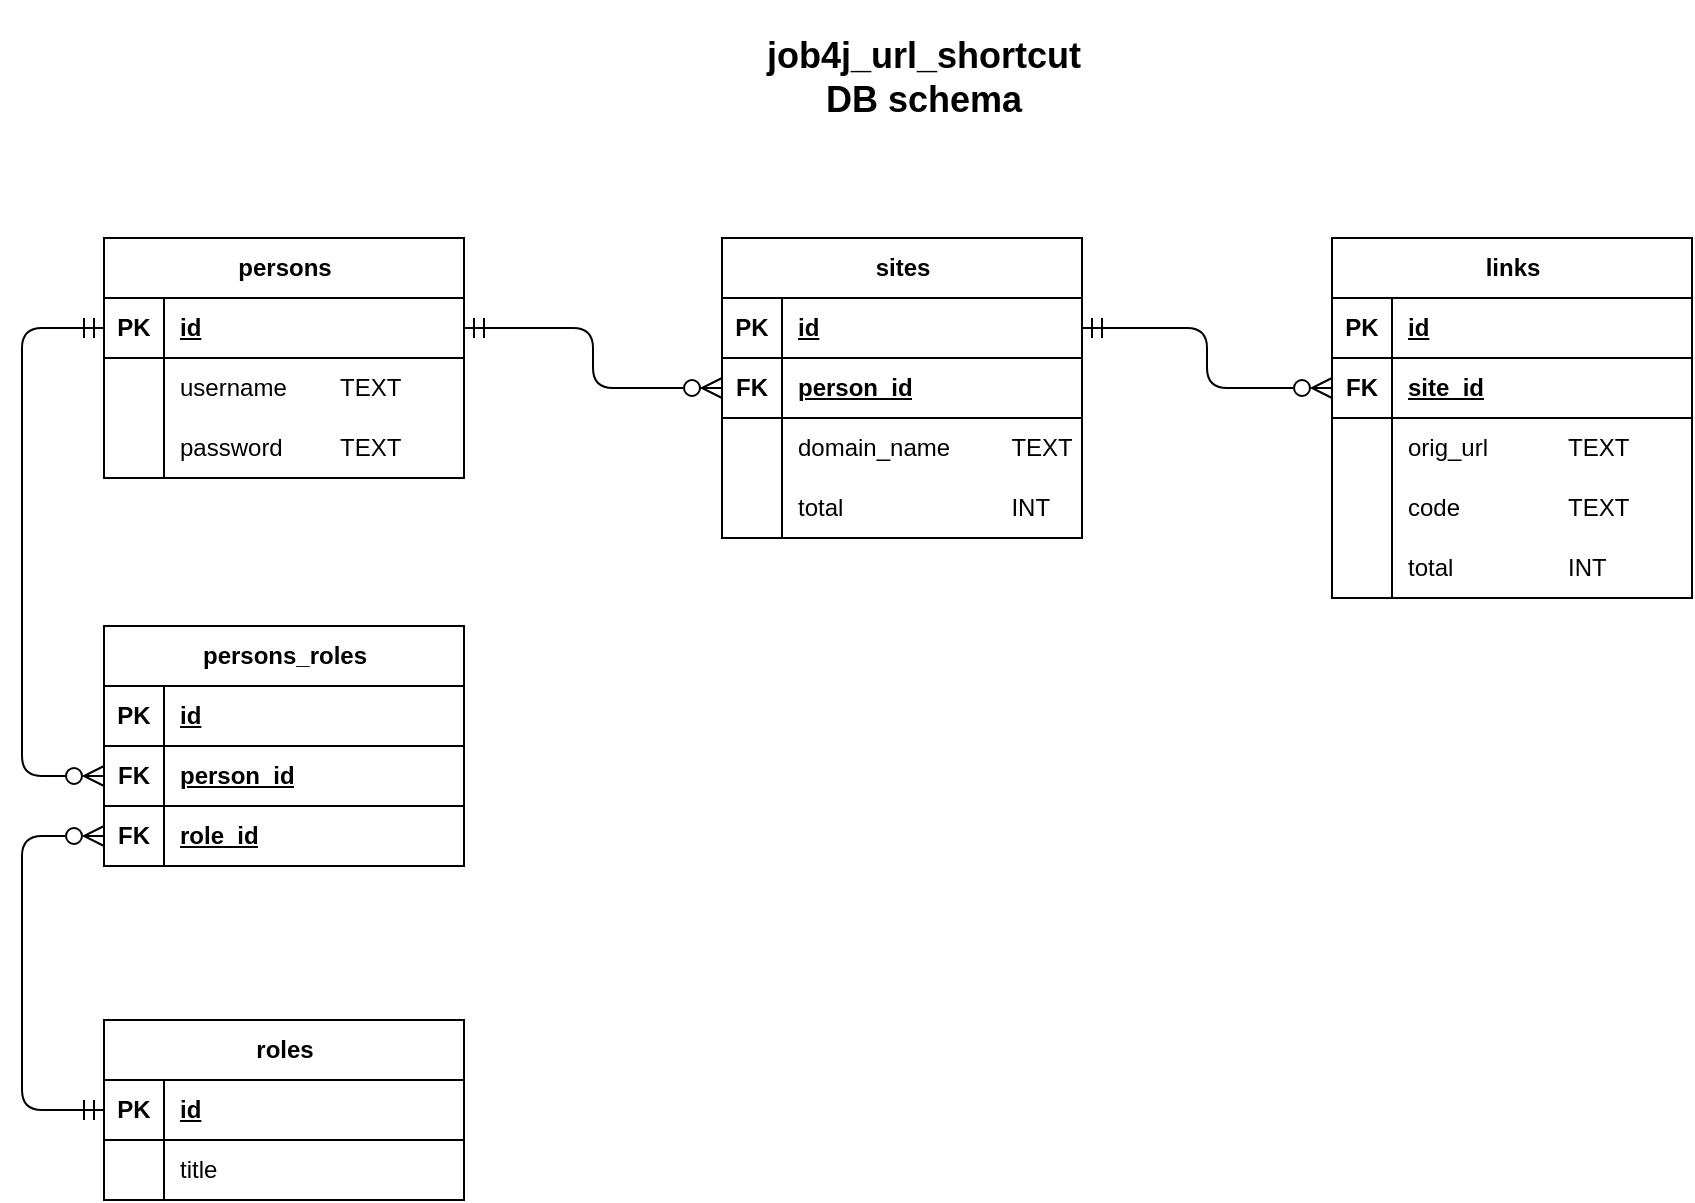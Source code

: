<mxfile version="28.0.4">
  <diagram name="url_shortcut" id="GSsEakYXRcUFriyNv3Ls">
    <mxGraphModel dx="1044" dy="1496" grid="1" gridSize="10" guides="1" tooltips="1" connect="1" arrows="1" fold="1" page="1" pageScale="1" pageWidth="1169" pageHeight="827" background="none" math="0" shadow="0">
      <root>
        <mxCell id="0" />
        <mxCell id="1" parent="0" />
        <mxCell id="Qs2FUfzR-LDRtW6rFtIG-1" value="&lt;b&gt;&lt;font style=&quot;font-size: 18px;&quot;&gt;job4j_url_shortcut&lt;/font&gt;&lt;/b&gt;&lt;div&gt;&lt;b&gt;&lt;font style=&quot;font-size: 18px;&quot;&gt;DB schema&lt;/font&gt;&lt;/b&gt;&lt;/div&gt;" style="text;strokeColor=none;fillColor=none;html=1;align=center;verticalAlign=middle;whiteSpace=wrap;rounded=0;fontSize=16;" parent="1" vertex="1">
          <mxGeometry x="457" y="-778" width="256" height="77" as="geometry" />
        </mxCell>
        <mxCell id="Qs2FUfzR-LDRtW6rFtIG-6" value="links" style="shape=table;startSize=30;container=1;collapsible=1;childLayout=tableLayout;fixedRows=1;rowLines=0;fontStyle=1;align=center;resizeLast=1;html=1;" parent="1" vertex="1">
          <mxGeometry x="789" y="-659" width="180" height="180" as="geometry" />
        </mxCell>
        <mxCell id="Qs2FUfzR-LDRtW6rFtIG-7" value="" style="shape=tableRow;horizontal=0;startSize=0;swimlaneHead=0;swimlaneBody=0;fillColor=none;collapsible=0;dropTarget=0;points=[[0,0.5],[1,0.5]];portConstraint=eastwest;top=0;left=0;right=0;bottom=1;" parent="Qs2FUfzR-LDRtW6rFtIG-6" vertex="1">
          <mxGeometry y="30" width="180" height="30" as="geometry" />
        </mxCell>
        <mxCell id="Qs2FUfzR-LDRtW6rFtIG-8" value="PK" style="shape=partialRectangle;connectable=0;fillColor=none;top=0;left=0;bottom=0;right=0;fontStyle=1;overflow=hidden;whiteSpace=wrap;html=1;" parent="Qs2FUfzR-LDRtW6rFtIG-7" vertex="1">
          <mxGeometry width="30" height="30" as="geometry">
            <mxRectangle width="30" height="30" as="alternateBounds" />
          </mxGeometry>
        </mxCell>
        <mxCell id="Qs2FUfzR-LDRtW6rFtIG-9" value="id" style="shape=partialRectangle;connectable=0;fillColor=none;top=0;left=0;bottom=0;right=0;align=left;spacingLeft=6;fontStyle=5;overflow=hidden;whiteSpace=wrap;html=1;" parent="Qs2FUfzR-LDRtW6rFtIG-7" vertex="1">
          <mxGeometry x="30" width="150" height="30" as="geometry">
            <mxRectangle width="150" height="30" as="alternateBounds" />
          </mxGeometry>
        </mxCell>
        <mxCell id="OS5QoEup-B2gndmDLwAw-1" value="" style="shape=tableRow;horizontal=0;startSize=0;swimlaneHead=0;swimlaneBody=0;fillColor=none;collapsible=0;dropTarget=0;points=[[0,0.5],[1,0.5]];portConstraint=eastwest;top=0;left=0;right=0;bottom=1;" parent="Qs2FUfzR-LDRtW6rFtIG-6" vertex="1">
          <mxGeometry y="60" width="180" height="30" as="geometry" />
        </mxCell>
        <mxCell id="OS5QoEup-B2gndmDLwAw-2" value="FK" style="shape=partialRectangle;connectable=0;fillColor=none;top=0;left=0;bottom=0;right=0;fontStyle=1;overflow=hidden;whiteSpace=wrap;html=1;" parent="OS5QoEup-B2gndmDLwAw-1" vertex="1">
          <mxGeometry width="30" height="30" as="geometry">
            <mxRectangle width="30" height="30" as="alternateBounds" />
          </mxGeometry>
        </mxCell>
        <mxCell id="OS5QoEup-B2gndmDLwAw-3" value="site_id" style="shape=partialRectangle;connectable=0;fillColor=none;top=0;left=0;bottom=0;right=0;align=left;spacingLeft=6;fontStyle=5;overflow=hidden;whiteSpace=wrap;html=1;" parent="OS5QoEup-B2gndmDLwAw-1" vertex="1">
          <mxGeometry x="30" width="150" height="30" as="geometry">
            <mxRectangle width="150" height="30" as="alternateBounds" />
          </mxGeometry>
        </mxCell>
        <mxCell id="Qs2FUfzR-LDRtW6rFtIG-10" value="" style="shape=tableRow;horizontal=0;startSize=0;swimlaneHead=0;swimlaneBody=0;fillColor=none;collapsible=0;dropTarget=0;points=[[0,0.5],[1,0.5]];portConstraint=eastwest;top=0;left=0;right=0;bottom=0;" parent="Qs2FUfzR-LDRtW6rFtIG-6" vertex="1">
          <mxGeometry y="90" width="180" height="30" as="geometry" />
        </mxCell>
        <mxCell id="Qs2FUfzR-LDRtW6rFtIG-11" value="" style="shape=partialRectangle;connectable=0;fillColor=none;top=0;left=0;bottom=0;right=0;editable=1;overflow=hidden;whiteSpace=wrap;html=1;" parent="Qs2FUfzR-LDRtW6rFtIG-10" vertex="1">
          <mxGeometry width="30" height="30" as="geometry">
            <mxRectangle width="30" height="30" as="alternateBounds" />
          </mxGeometry>
        </mxCell>
        <mxCell id="Qs2FUfzR-LDRtW6rFtIG-12" value="orig_url&lt;span style=&quot;white-space: pre;&quot;&gt;&#x9;&lt;span style=&quot;white-space: pre;&quot;&gt;&#x9;&lt;/span&gt;&lt;/span&gt;TEXT" style="shape=partialRectangle;connectable=0;fillColor=none;top=0;left=0;bottom=0;right=0;align=left;spacingLeft=6;overflow=hidden;whiteSpace=wrap;html=1;" parent="Qs2FUfzR-LDRtW6rFtIG-10" vertex="1">
          <mxGeometry x="30" width="150" height="30" as="geometry">
            <mxRectangle width="150" height="30" as="alternateBounds" />
          </mxGeometry>
        </mxCell>
        <mxCell id="OS5QoEup-B2gndmDLwAw-101" value="" style="shape=tableRow;horizontal=0;startSize=0;swimlaneHead=0;swimlaneBody=0;fillColor=none;collapsible=0;dropTarget=0;points=[[0,0.5],[1,0.5]];portConstraint=eastwest;top=0;left=0;right=0;bottom=0;" parent="Qs2FUfzR-LDRtW6rFtIG-6" vertex="1">
          <mxGeometry y="120" width="180" height="30" as="geometry" />
        </mxCell>
        <mxCell id="OS5QoEup-B2gndmDLwAw-102" value="" style="shape=partialRectangle;connectable=0;fillColor=none;top=0;left=0;bottom=0;right=0;editable=1;overflow=hidden;whiteSpace=wrap;html=1;" parent="OS5QoEup-B2gndmDLwAw-101" vertex="1">
          <mxGeometry width="30" height="30" as="geometry">
            <mxRectangle width="30" height="30" as="alternateBounds" />
          </mxGeometry>
        </mxCell>
        <mxCell id="OS5QoEup-B2gndmDLwAw-103" value="code&lt;span style=&quot;white-space: pre;&quot;&gt;&lt;span style=&quot;white-space: pre;&quot;&gt;&#x9;&lt;span style=&quot;white-space: pre;&quot;&gt;&#x9;&lt;/span&gt;&lt;/span&gt;&lt;/span&gt;TEXT" style="shape=partialRectangle;connectable=0;fillColor=none;top=0;left=0;bottom=0;right=0;align=left;spacingLeft=6;overflow=hidden;whiteSpace=wrap;html=1;" parent="OS5QoEup-B2gndmDLwAw-101" vertex="1">
          <mxGeometry x="30" width="150" height="30" as="geometry">
            <mxRectangle width="150" height="30" as="alternateBounds" />
          </mxGeometry>
        </mxCell>
        <mxCell id="OS5QoEup-B2gndmDLwAw-98" value="" style="shape=tableRow;horizontal=0;startSize=0;swimlaneHead=0;swimlaneBody=0;fillColor=none;collapsible=0;dropTarget=0;points=[[0,0.5],[1,0.5]];portConstraint=eastwest;top=0;left=0;right=0;bottom=0;" parent="Qs2FUfzR-LDRtW6rFtIG-6" vertex="1">
          <mxGeometry y="150" width="180" height="30" as="geometry" />
        </mxCell>
        <mxCell id="OS5QoEup-B2gndmDLwAw-99" value="" style="shape=partialRectangle;connectable=0;fillColor=none;top=0;left=0;bottom=0;right=0;editable=1;overflow=hidden;whiteSpace=wrap;html=1;" parent="OS5QoEup-B2gndmDLwAw-98" vertex="1">
          <mxGeometry width="30" height="30" as="geometry">
            <mxRectangle width="30" height="30" as="alternateBounds" />
          </mxGeometry>
        </mxCell>
        <mxCell id="OS5QoEup-B2gndmDLwAw-100" value="total&lt;span style=&quot;white-space: pre;&quot;&gt;&#x9;&lt;/span&gt;&lt;span style=&quot;white-space: pre;&quot;&gt;&#x9;&lt;span style=&quot;white-space: pre;&quot;&gt;&#x9;&lt;/span&gt;&lt;/span&gt;INT" style="shape=partialRectangle;connectable=0;fillColor=none;top=0;left=0;bottom=0;right=0;align=left;spacingLeft=6;overflow=hidden;whiteSpace=wrap;html=1;" parent="OS5QoEup-B2gndmDLwAw-98" vertex="1">
          <mxGeometry x="30" width="150" height="30" as="geometry">
            <mxRectangle width="150" height="30" as="alternateBounds" />
          </mxGeometry>
        </mxCell>
        <mxCell id="OS5QoEup-B2gndmDLwAw-11" value="persons" style="shape=table;startSize=30;container=1;collapsible=1;childLayout=tableLayout;fixedRows=1;rowLines=0;fontStyle=1;align=center;resizeLast=1;html=1;" parent="1" vertex="1">
          <mxGeometry x="175" y="-659" width="180" height="120" as="geometry" />
        </mxCell>
        <mxCell id="OS5QoEup-B2gndmDLwAw-12" value="" style="shape=tableRow;horizontal=0;startSize=0;swimlaneHead=0;swimlaneBody=0;fillColor=none;collapsible=0;dropTarget=0;points=[[0,0.5],[1,0.5]];portConstraint=eastwest;top=0;left=0;right=0;bottom=1;" parent="OS5QoEup-B2gndmDLwAw-11" vertex="1">
          <mxGeometry y="30" width="180" height="30" as="geometry" />
        </mxCell>
        <mxCell id="OS5QoEup-B2gndmDLwAw-13" value="PK" style="shape=partialRectangle;connectable=0;fillColor=none;top=0;left=0;bottom=0;right=0;fontStyle=1;overflow=hidden;whiteSpace=wrap;html=1;" parent="OS5QoEup-B2gndmDLwAw-12" vertex="1">
          <mxGeometry width="30" height="30" as="geometry">
            <mxRectangle width="30" height="30" as="alternateBounds" />
          </mxGeometry>
        </mxCell>
        <mxCell id="OS5QoEup-B2gndmDLwAw-14" value="id" style="shape=partialRectangle;connectable=0;fillColor=none;top=0;left=0;bottom=0;right=0;align=left;spacingLeft=6;fontStyle=5;overflow=hidden;whiteSpace=wrap;html=1;" parent="OS5QoEup-B2gndmDLwAw-12" vertex="1">
          <mxGeometry x="30" width="150" height="30" as="geometry">
            <mxRectangle width="150" height="30" as="alternateBounds" />
          </mxGeometry>
        </mxCell>
        <mxCell id="OS5QoEup-B2gndmDLwAw-15" value="" style="shape=tableRow;horizontal=0;startSize=0;swimlaneHead=0;swimlaneBody=0;fillColor=none;collapsible=0;dropTarget=0;points=[[0,0.5],[1,0.5]];portConstraint=eastwest;top=0;left=0;right=0;bottom=0;" parent="OS5QoEup-B2gndmDLwAw-11" vertex="1">
          <mxGeometry y="60" width="180" height="30" as="geometry" />
        </mxCell>
        <mxCell id="OS5QoEup-B2gndmDLwAw-16" value="" style="shape=partialRectangle;connectable=0;fillColor=none;top=0;left=0;bottom=0;right=0;editable=1;overflow=hidden;whiteSpace=wrap;html=1;" parent="OS5QoEup-B2gndmDLwAw-15" vertex="1">
          <mxGeometry width="30" height="30" as="geometry">
            <mxRectangle width="30" height="30" as="alternateBounds" />
          </mxGeometry>
        </mxCell>
        <mxCell id="OS5QoEup-B2gndmDLwAw-17" value="username&lt;span style=&quot;white-space: pre;&quot;&gt;&#x9;&lt;/span&gt;TEXT" style="shape=partialRectangle;connectable=0;fillColor=none;top=0;left=0;bottom=0;right=0;align=left;spacingLeft=6;overflow=hidden;whiteSpace=wrap;html=1;" parent="OS5QoEup-B2gndmDLwAw-15" vertex="1">
          <mxGeometry x="30" width="150" height="30" as="geometry">
            <mxRectangle width="150" height="30" as="alternateBounds" />
          </mxGeometry>
        </mxCell>
        <mxCell id="OS5QoEup-B2gndmDLwAw-18" value="" style="shape=tableRow;horizontal=0;startSize=0;swimlaneHead=0;swimlaneBody=0;fillColor=none;collapsible=0;dropTarget=0;points=[[0,0.5],[1,0.5]];portConstraint=eastwest;top=0;left=0;right=0;bottom=0;" parent="OS5QoEup-B2gndmDLwAw-11" vertex="1">
          <mxGeometry y="90" width="180" height="30" as="geometry" />
        </mxCell>
        <mxCell id="OS5QoEup-B2gndmDLwAw-19" value="" style="shape=partialRectangle;connectable=0;fillColor=none;top=0;left=0;bottom=0;right=0;editable=1;overflow=hidden;whiteSpace=wrap;html=1;" parent="OS5QoEup-B2gndmDLwAw-18" vertex="1">
          <mxGeometry width="30" height="30" as="geometry">
            <mxRectangle width="30" height="30" as="alternateBounds" />
          </mxGeometry>
        </mxCell>
        <mxCell id="OS5QoEup-B2gndmDLwAw-20" value="password&lt;span style=&quot;white-space: pre;&quot;&gt;&#x9;&lt;/span&gt;&lt;span style=&quot;white-space: pre;&quot;&gt;&#x9;&lt;/span&gt;TEXT" style="shape=partialRectangle;connectable=0;fillColor=none;top=0;left=0;bottom=0;right=0;align=left;spacingLeft=6;overflow=hidden;whiteSpace=wrap;html=1;" parent="OS5QoEup-B2gndmDLwAw-18" vertex="1">
          <mxGeometry x="30" width="150" height="30" as="geometry">
            <mxRectangle width="150" height="30" as="alternateBounds" />
          </mxGeometry>
        </mxCell>
        <mxCell id="OS5QoEup-B2gndmDLwAw-24" value="sites" style="shape=table;startSize=30;container=1;collapsible=1;childLayout=tableLayout;fixedRows=1;rowLines=0;fontStyle=1;align=center;resizeLast=1;html=1;" parent="1" vertex="1">
          <mxGeometry x="484" y="-659" width="180" height="150" as="geometry" />
        </mxCell>
        <mxCell id="OS5QoEup-B2gndmDLwAw-69" value="" style="shape=tableRow;horizontal=0;startSize=0;swimlaneHead=0;swimlaneBody=0;fillColor=none;collapsible=0;dropTarget=0;points=[[0,0.5],[1,0.5]];portConstraint=eastwest;top=0;left=0;right=0;bottom=1;" parent="OS5QoEup-B2gndmDLwAw-24" vertex="1">
          <mxGeometry y="30" width="180" height="30" as="geometry" />
        </mxCell>
        <mxCell id="OS5QoEup-B2gndmDLwAw-70" value="PK" style="shape=partialRectangle;connectable=0;fillColor=none;top=0;left=0;bottom=0;right=0;fontStyle=1;overflow=hidden;whiteSpace=wrap;html=1;" parent="OS5QoEup-B2gndmDLwAw-69" vertex="1">
          <mxGeometry width="30" height="30" as="geometry">
            <mxRectangle width="30" height="30" as="alternateBounds" />
          </mxGeometry>
        </mxCell>
        <mxCell id="OS5QoEup-B2gndmDLwAw-71" value="id" style="shape=partialRectangle;connectable=0;fillColor=none;top=0;left=0;bottom=0;right=0;align=left;spacingLeft=6;fontStyle=5;overflow=hidden;whiteSpace=wrap;html=1;" parent="OS5QoEup-B2gndmDLwAw-69" vertex="1">
          <mxGeometry x="30" width="150" height="30" as="geometry">
            <mxRectangle width="150" height="30" as="alternateBounds" />
          </mxGeometry>
        </mxCell>
        <mxCell id="OS5QoEup-B2gndmDLwAw-25" value="" style="shape=tableRow;horizontal=0;startSize=0;swimlaneHead=0;swimlaneBody=0;fillColor=none;collapsible=0;dropTarget=0;points=[[0,0.5],[1,0.5]];portConstraint=eastwest;top=0;left=0;right=0;bottom=1;" parent="OS5QoEup-B2gndmDLwAw-24" vertex="1">
          <mxGeometry y="60" width="180" height="30" as="geometry" />
        </mxCell>
        <mxCell id="OS5QoEup-B2gndmDLwAw-26" value="FK" style="shape=partialRectangle;connectable=0;fillColor=none;top=0;left=0;bottom=0;right=0;fontStyle=1;overflow=hidden;whiteSpace=wrap;html=1;" parent="OS5QoEup-B2gndmDLwAw-25" vertex="1">
          <mxGeometry width="30" height="30" as="geometry">
            <mxRectangle width="30" height="30" as="alternateBounds" />
          </mxGeometry>
        </mxCell>
        <mxCell id="OS5QoEup-B2gndmDLwAw-27" value="person_id" style="shape=partialRectangle;connectable=0;fillColor=none;top=0;left=0;bottom=0;right=0;align=left;spacingLeft=6;fontStyle=5;overflow=hidden;whiteSpace=wrap;html=1;" parent="OS5QoEup-B2gndmDLwAw-25" vertex="1">
          <mxGeometry x="30" width="150" height="30" as="geometry">
            <mxRectangle width="150" height="30" as="alternateBounds" />
          </mxGeometry>
        </mxCell>
        <mxCell id="OS5QoEup-B2gndmDLwAw-28" value="" style="shape=tableRow;horizontal=0;startSize=0;swimlaneHead=0;swimlaneBody=0;fillColor=none;collapsible=0;dropTarget=0;points=[[0,0.5],[1,0.5]];portConstraint=eastwest;top=0;left=0;right=0;bottom=0;" parent="OS5QoEup-B2gndmDLwAw-24" vertex="1">
          <mxGeometry y="90" width="180" height="30" as="geometry" />
        </mxCell>
        <mxCell id="OS5QoEup-B2gndmDLwAw-29" value="" style="shape=partialRectangle;connectable=0;fillColor=none;top=0;left=0;bottom=0;right=0;editable=1;overflow=hidden;whiteSpace=wrap;html=1;" parent="OS5QoEup-B2gndmDLwAw-28" vertex="1">
          <mxGeometry width="30" height="30" as="geometry">
            <mxRectangle width="30" height="30" as="alternateBounds" />
          </mxGeometry>
        </mxCell>
        <mxCell id="OS5QoEup-B2gndmDLwAw-30" value="domain_name&lt;span style=&quot;white-space: pre;&quot;&gt;&#x9;&lt;/span&gt;&lt;span style=&quot;white-space: pre;&quot;&gt;&#x9;&lt;/span&gt;TEXT" style="shape=partialRectangle;connectable=0;fillColor=none;top=0;left=0;bottom=0;right=0;align=left;spacingLeft=6;overflow=hidden;whiteSpace=wrap;html=1;" parent="OS5QoEup-B2gndmDLwAw-28" vertex="1">
          <mxGeometry x="30" width="150" height="30" as="geometry">
            <mxRectangle width="150" height="30" as="alternateBounds" />
          </mxGeometry>
        </mxCell>
        <mxCell id="OS5QoEup-B2gndmDLwAw-31" value="" style="shape=tableRow;horizontal=0;startSize=0;swimlaneHead=0;swimlaneBody=0;fillColor=none;collapsible=0;dropTarget=0;points=[[0,0.5],[1,0.5]];portConstraint=eastwest;top=0;left=0;right=0;bottom=0;" parent="OS5QoEup-B2gndmDLwAw-24" vertex="1">
          <mxGeometry y="120" width="180" height="30" as="geometry" />
        </mxCell>
        <mxCell id="OS5QoEup-B2gndmDLwAw-32" value="" style="shape=partialRectangle;connectable=0;fillColor=none;top=0;left=0;bottom=0;right=0;editable=1;overflow=hidden;whiteSpace=wrap;html=1;" parent="OS5QoEup-B2gndmDLwAw-31" vertex="1">
          <mxGeometry width="30" height="30" as="geometry">
            <mxRectangle width="30" height="30" as="alternateBounds" />
          </mxGeometry>
        </mxCell>
        <mxCell id="OS5QoEup-B2gndmDLwAw-33" value="total&lt;span style=&quot;white-space: pre;&quot;&gt;&#x9;&lt;/span&gt;&lt;span style=&quot;white-space: pre;&quot;&gt;&#x9;&lt;/span&gt;&lt;span style=&quot;white-space: pre;&quot;&gt;&#x9;&lt;/span&gt;&lt;span style=&quot;white-space: pre;&quot;&gt;&#x9;&lt;/span&gt;INT" style="shape=partialRectangle;connectable=0;fillColor=none;top=0;left=0;bottom=0;right=0;align=left;spacingLeft=6;overflow=hidden;whiteSpace=wrap;html=1;" parent="OS5QoEup-B2gndmDLwAw-31" vertex="1">
          <mxGeometry x="30" width="150" height="30" as="geometry">
            <mxRectangle width="150" height="30" as="alternateBounds" />
          </mxGeometry>
        </mxCell>
        <mxCell id="OS5QoEup-B2gndmDLwAw-37" value="persons_roles" style="shape=table;startSize=30;container=1;collapsible=1;childLayout=tableLayout;fixedRows=1;rowLines=0;fontStyle=1;align=center;resizeLast=1;html=1;" parent="1" vertex="1">
          <mxGeometry x="175" y="-465" width="180" height="120" as="geometry" />
        </mxCell>
        <mxCell id="OS5QoEup-B2gndmDLwAw-63" value="" style="shape=tableRow;horizontal=0;startSize=0;swimlaneHead=0;swimlaneBody=0;fillColor=none;collapsible=0;dropTarget=0;points=[[0,0.5],[1,0.5]];portConstraint=eastwest;top=0;left=0;right=0;bottom=1;" parent="OS5QoEup-B2gndmDLwAw-37" vertex="1">
          <mxGeometry y="30" width="180" height="30" as="geometry" />
        </mxCell>
        <mxCell id="OS5QoEup-B2gndmDLwAw-64" value="PK" style="shape=partialRectangle;connectable=0;fillColor=none;top=0;left=0;bottom=0;right=0;fontStyle=1;overflow=hidden;whiteSpace=wrap;html=1;" parent="OS5QoEup-B2gndmDLwAw-63" vertex="1">
          <mxGeometry width="30" height="30" as="geometry">
            <mxRectangle width="30" height="30" as="alternateBounds" />
          </mxGeometry>
        </mxCell>
        <mxCell id="OS5QoEup-B2gndmDLwAw-65" value="id" style="shape=partialRectangle;connectable=0;fillColor=none;top=0;left=0;bottom=0;right=0;align=left;spacingLeft=6;fontStyle=5;overflow=hidden;whiteSpace=wrap;html=1;" parent="OS5QoEup-B2gndmDLwAw-63" vertex="1">
          <mxGeometry x="30" width="150" height="30" as="geometry">
            <mxRectangle width="150" height="30" as="alternateBounds" />
          </mxGeometry>
        </mxCell>
        <mxCell id="OS5QoEup-B2gndmDLwAw-66" value="" style="shape=tableRow;horizontal=0;startSize=0;swimlaneHead=0;swimlaneBody=0;fillColor=none;collapsible=0;dropTarget=0;points=[[0,0.5],[1,0.5]];portConstraint=eastwest;top=0;left=0;right=0;bottom=1;" parent="OS5QoEup-B2gndmDLwAw-37" vertex="1">
          <mxGeometry y="60" width="180" height="30" as="geometry" />
        </mxCell>
        <mxCell id="OS5QoEup-B2gndmDLwAw-67" value="FK" style="shape=partialRectangle;connectable=0;fillColor=none;top=0;left=0;bottom=0;right=0;fontStyle=1;overflow=hidden;whiteSpace=wrap;html=1;" parent="OS5QoEup-B2gndmDLwAw-66" vertex="1">
          <mxGeometry width="30" height="30" as="geometry">
            <mxRectangle width="30" height="30" as="alternateBounds" />
          </mxGeometry>
        </mxCell>
        <mxCell id="OS5QoEup-B2gndmDLwAw-68" value="&lt;span style=&quot;background-color: transparent; color: light-dark(rgb(0, 0, 0), rgb(255, 255, 255));&quot;&gt;person_id&lt;/span&gt;" style="shape=partialRectangle;connectable=0;fillColor=none;top=0;left=0;bottom=0;right=0;align=left;spacingLeft=6;fontStyle=5;overflow=hidden;whiteSpace=wrap;html=1;" parent="OS5QoEup-B2gndmDLwAw-66" vertex="1">
          <mxGeometry x="30" width="150" height="30" as="geometry">
            <mxRectangle width="150" height="30" as="alternateBounds" />
          </mxGeometry>
        </mxCell>
        <mxCell id="OS5QoEup-B2gndmDLwAw-38" value="" style="shape=tableRow;horizontal=0;startSize=0;swimlaneHead=0;swimlaneBody=0;fillColor=none;collapsible=0;dropTarget=0;points=[[0,0.5],[1,0.5]];portConstraint=eastwest;top=0;left=0;right=0;bottom=1;" parent="OS5QoEup-B2gndmDLwAw-37" vertex="1">
          <mxGeometry y="90" width="180" height="30" as="geometry" />
        </mxCell>
        <mxCell id="OS5QoEup-B2gndmDLwAw-39" value="FK" style="shape=partialRectangle;connectable=0;fillColor=none;top=0;left=0;bottom=0;right=0;fontStyle=1;overflow=hidden;whiteSpace=wrap;html=1;" parent="OS5QoEup-B2gndmDLwAw-38" vertex="1">
          <mxGeometry width="30" height="30" as="geometry">
            <mxRectangle width="30" height="30" as="alternateBounds" />
          </mxGeometry>
        </mxCell>
        <mxCell id="OS5QoEup-B2gndmDLwAw-40" value="role_id" style="shape=partialRectangle;connectable=0;fillColor=none;top=0;left=0;bottom=0;right=0;align=left;spacingLeft=6;fontStyle=5;overflow=hidden;whiteSpace=wrap;html=1;" parent="OS5QoEup-B2gndmDLwAw-38" vertex="1">
          <mxGeometry x="30" width="150" height="30" as="geometry">
            <mxRectangle width="150" height="30" as="alternateBounds" />
          </mxGeometry>
        </mxCell>
        <mxCell id="OS5QoEup-B2gndmDLwAw-50" value="roles" style="shape=table;startSize=30;container=1;collapsible=1;childLayout=tableLayout;fixedRows=1;rowLines=0;fontStyle=1;align=center;resizeLast=1;html=1;" parent="1" vertex="1">
          <mxGeometry x="175" y="-268" width="180" height="90" as="geometry" />
        </mxCell>
        <mxCell id="OS5QoEup-B2gndmDLwAw-51" value="" style="shape=tableRow;horizontal=0;startSize=0;swimlaneHead=0;swimlaneBody=0;fillColor=none;collapsible=0;dropTarget=0;points=[[0,0.5],[1,0.5]];portConstraint=eastwest;top=0;left=0;right=0;bottom=1;" parent="OS5QoEup-B2gndmDLwAw-50" vertex="1">
          <mxGeometry y="30" width="180" height="30" as="geometry" />
        </mxCell>
        <mxCell id="OS5QoEup-B2gndmDLwAw-52" value="PK" style="shape=partialRectangle;connectable=0;fillColor=none;top=0;left=0;bottom=0;right=0;fontStyle=1;overflow=hidden;whiteSpace=wrap;html=1;" parent="OS5QoEup-B2gndmDLwAw-51" vertex="1">
          <mxGeometry width="30" height="30" as="geometry">
            <mxRectangle width="30" height="30" as="alternateBounds" />
          </mxGeometry>
        </mxCell>
        <mxCell id="OS5QoEup-B2gndmDLwAw-53" value="id" style="shape=partialRectangle;connectable=0;fillColor=none;top=0;left=0;bottom=0;right=0;align=left;spacingLeft=6;fontStyle=5;overflow=hidden;whiteSpace=wrap;html=1;" parent="OS5QoEup-B2gndmDLwAw-51" vertex="1">
          <mxGeometry x="30" width="150" height="30" as="geometry">
            <mxRectangle width="150" height="30" as="alternateBounds" />
          </mxGeometry>
        </mxCell>
        <mxCell id="OS5QoEup-B2gndmDLwAw-54" value="" style="shape=tableRow;horizontal=0;startSize=0;swimlaneHead=0;swimlaneBody=0;fillColor=none;collapsible=0;dropTarget=0;points=[[0,0.5],[1,0.5]];portConstraint=eastwest;top=0;left=0;right=0;bottom=0;" parent="OS5QoEup-B2gndmDLwAw-50" vertex="1">
          <mxGeometry y="60" width="180" height="30" as="geometry" />
        </mxCell>
        <mxCell id="OS5QoEup-B2gndmDLwAw-55" value="" style="shape=partialRectangle;connectable=0;fillColor=none;top=0;left=0;bottom=0;right=0;editable=1;overflow=hidden;whiteSpace=wrap;html=1;" parent="OS5QoEup-B2gndmDLwAw-54" vertex="1">
          <mxGeometry width="30" height="30" as="geometry">
            <mxRectangle width="30" height="30" as="alternateBounds" />
          </mxGeometry>
        </mxCell>
        <mxCell id="OS5QoEup-B2gndmDLwAw-56" value="title" style="shape=partialRectangle;connectable=0;fillColor=none;top=0;left=0;bottom=0;right=0;align=left;spacingLeft=6;overflow=hidden;whiteSpace=wrap;html=1;" parent="OS5QoEup-B2gndmDLwAw-54" vertex="1">
          <mxGeometry x="30" width="150" height="30" as="geometry">
            <mxRectangle width="150" height="30" as="alternateBounds" />
          </mxGeometry>
        </mxCell>
        <mxCell id="OS5QoEup-B2gndmDLwAw-72" value="" style="edgeStyle=orthogonalEdgeStyle;fontSize=12;html=1;endArrow=ERzeroToMany;endFill=0;rounded=1;startSize=8;endSize=8;exitX=1;exitY=0.5;exitDx=0;exitDy=0;entryX=0;entryY=0.5;entryDx=0;entryDy=0;curved=0;startArrow=ERmandOne;startFill=0;" parent="1" source="OS5QoEup-B2gndmDLwAw-69" target="OS5QoEup-B2gndmDLwAw-1" edge="1">
          <mxGeometry width="100" height="100" relative="1" as="geometry">
            <mxPoint x="761" y="-289" as="sourcePoint" />
            <mxPoint x="861" y="-389" as="targetPoint" />
          </mxGeometry>
        </mxCell>
        <mxCell id="OS5QoEup-B2gndmDLwAw-76" value="" style="edgeStyle=orthogonalEdgeStyle;fontSize=12;html=1;endArrow=ERzeroToMany;endFill=0;rounded=1;startSize=8;endSize=8;exitX=1;exitY=0.5;exitDx=0;exitDy=0;entryX=0;entryY=0.5;entryDx=0;entryDy=0;curved=0;startArrow=ERmandOne;startFill=0;" parent="1" source="OS5QoEup-B2gndmDLwAw-12" target="OS5QoEup-B2gndmDLwAw-25" edge="1">
          <mxGeometry width="100" height="100" relative="1" as="geometry">
            <mxPoint x="491" y="-443" as="sourcePoint" />
            <mxPoint x="616" y="-413" as="targetPoint" />
          </mxGeometry>
        </mxCell>
        <mxCell id="OS5QoEup-B2gndmDLwAw-79" value="" style="edgeStyle=elbowEdgeStyle;fontSize=12;html=1;endArrow=ERmandOne;endFill=0;rounded=1;startSize=8;endSize=8;entryX=0;entryY=0.5;entryDx=0;entryDy=0;curved=0;startArrow=ERzeroToMany;startFill=0;" parent="1" source="OS5QoEup-B2gndmDLwAw-66" target="OS5QoEup-B2gndmDLwAw-12" edge="1">
          <mxGeometry width="100" height="100" relative="1" as="geometry">
            <mxPoint x="48" y="-439" as="sourcePoint" />
            <mxPoint x="148" y="-539" as="targetPoint" />
            <Array as="points">
              <mxPoint x="134" y="-504" />
            </Array>
          </mxGeometry>
        </mxCell>
        <mxCell id="OS5QoEup-B2gndmDLwAw-81" value="" style="edgeStyle=elbowEdgeStyle;fontSize=12;html=1;endArrow=ERzeroToMany;endFill=0;rounded=1;startSize=8;endSize=8;curved=0;startArrow=ERmandOne;startFill=0;entryX=0;entryY=0.5;entryDx=0;entryDy=0;exitX=0;exitY=0.5;exitDx=0;exitDy=0;" parent="1" source="OS5QoEup-B2gndmDLwAw-51" target="OS5QoEup-B2gndmDLwAw-38" edge="1">
          <mxGeometry width="100" height="100" relative="1" as="geometry">
            <mxPoint x="175" y="-136" as="sourcePoint" />
            <mxPoint x="161" y="-361" as="targetPoint" />
            <Array as="points">
              <mxPoint x="134" y="-250" />
            </Array>
          </mxGeometry>
        </mxCell>
      </root>
    </mxGraphModel>
  </diagram>
</mxfile>
